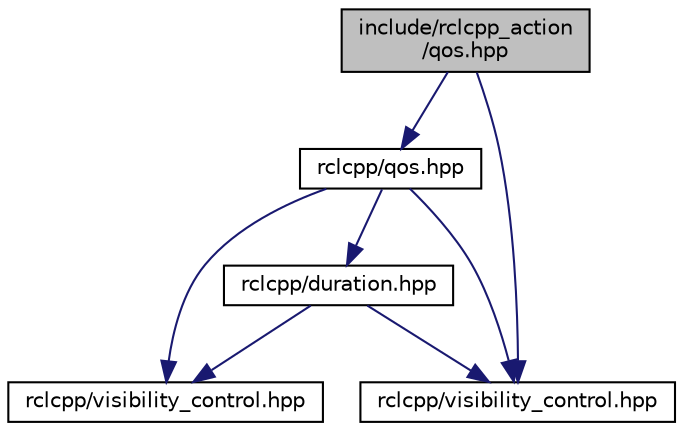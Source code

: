digraph "include/rclcpp_action/qos.hpp"
{
  edge [fontname="Helvetica",fontsize="10",labelfontname="Helvetica",labelfontsize="10"];
  node [fontname="Helvetica",fontsize="10",shape=record];
  Node0 [label="include/rclcpp_action\l/qos.hpp",height=0.2,width=0.4,color="black", fillcolor="grey75", style="filled", fontcolor="black"];
  Node0 -> Node1 [color="midnightblue",fontsize="10",style="solid",fontname="Helvetica"];
  Node1 [label="rclcpp/qos.hpp",height=0.2,width=0.4,color="black", fillcolor="white", style="filled",URL="/tmp/tmp.Txb212H7Lz/doxygen_tag_files/rclcpp.tag$qos_8hpp.html"];
  Node1 -> Node2 [color="midnightblue",fontsize="10",style="solid",fontname="Helvetica"];
  Node2 [label="rclcpp/duration.hpp",height=0.2,width=0.4,color="black", fillcolor="white", style="filled",URL="/tmp/tmp.Txb212H7Lz/doxygen_tag_files/rclcpp.tag$duration_8hpp.html"];
  Node2 -> Node3 [color="midnightblue",fontsize="10",style="solid",fontname="Helvetica"];
  Node3 [label="rclcpp/visibility_control.hpp",height=0.2,width=0.4,color="black", fillcolor="white", style="filled",URL="$visibility__control_8hpp.html"];
  Node2 -> Node4 [color="midnightblue",fontsize="10",style="solid",fontname="Helvetica"];
  Node4 [label="rclcpp/visibility_control.hpp",height=0.2,width=0.4,color="black", fillcolor="white", style="filled",URL="/tmp/tmp.Txb212H7Lz/doxygen_tag_files/rclcpp.tag$visibility__control_8hpp.html"];
  Node1 -> Node3 [color="midnightblue",fontsize="10",style="solid",fontname="Helvetica"];
  Node1 -> Node4 [color="midnightblue",fontsize="10",style="solid",fontname="Helvetica"];
  Node0 -> Node3 [color="midnightblue",fontsize="10",style="solid",fontname="Helvetica"];
}
